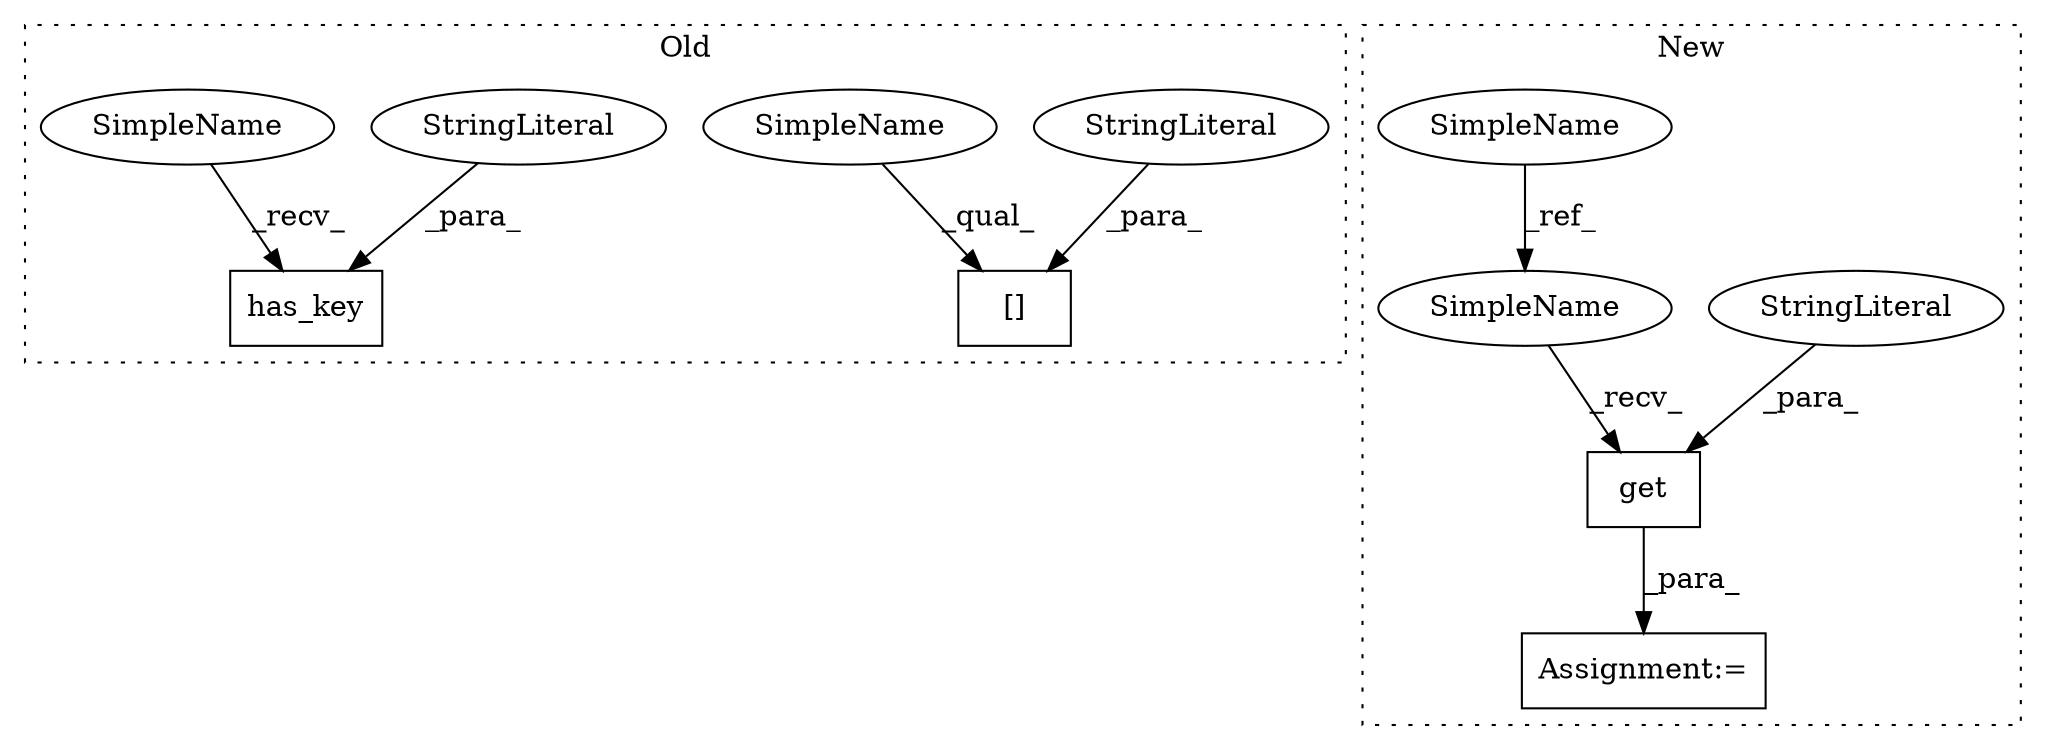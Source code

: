 digraph G {
subgraph cluster0 {
1 [label="has_key" a="32" s="1410,1423" l="8,1" shape="box"];
3 [label="StringLiteral" a="45" s="1418" l="5" shape="ellipse"];
6 [label="[]" a="2" s="1511,1523" l="8,1" shape="box"];
7 [label="StringLiteral" a="45" s="1519" l="4" shape="ellipse"];
10 [label="SimpleName" a="42" s="1511" l="7" shape="ellipse"];
11 [label="SimpleName" a="42" s="1402" l="7" shape="ellipse"];
label = "Old";
style="dotted";
}
subgraph cluster1 {
2 [label="get" a="32" s="1362,1373" l="4,1" shape="box"];
4 [label="StringLiteral" a="45" s="1366" l="5" shape="ellipse"];
5 [label="SimpleName" a="42" s="1321" l="7" shape="ellipse"];
8 [label="Assignment:=" a="7" s="1349" l="1" shape="box"];
9 [label="SimpleName" a="42" s="1354" l="7" shape="ellipse"];
label = "New";
style="dotted";
}
2 -> 8 [label="_para_"];
3 -> 1 [label="_para_"];
4 -> 2 [label="_para_"];
5 -> 9 [label="_ref_"];
7 -> 6 [label="_para_"];
9 -> 2 [label="_recv_"];
10 -> 6 [label="_qual_"];
11 -> 1 [label="_recv_"];
}